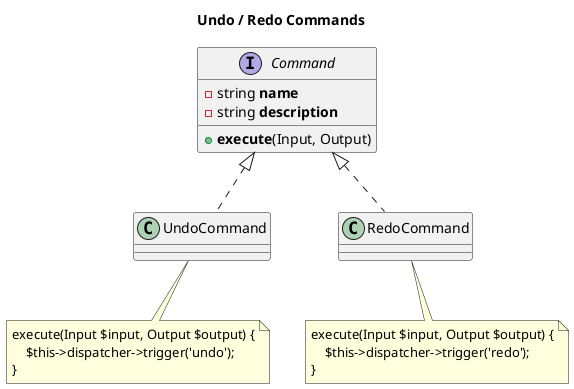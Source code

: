 @startuml
title Undo / Redo Commands
interface Command {
    -string <b>name</b>
    -string <b>description</b>
    +<b>execute</b>(Input, Output)
}
class UndoCommand implements Command
note as UndoCommandNote
    execute(Input $input, Output $output) {
        $this->dispatcher->trigger('undo');
    }
end note
UndoCommand -d- UndoCommandNote

class RedoCommand implements Command
note as RedoCommandNote
    execute(Input $input, Output $output) {
        $this->dispatcher->trigger('redo');
    }
end note
RedoCommand -d- RedoCommandNote
@enduml
